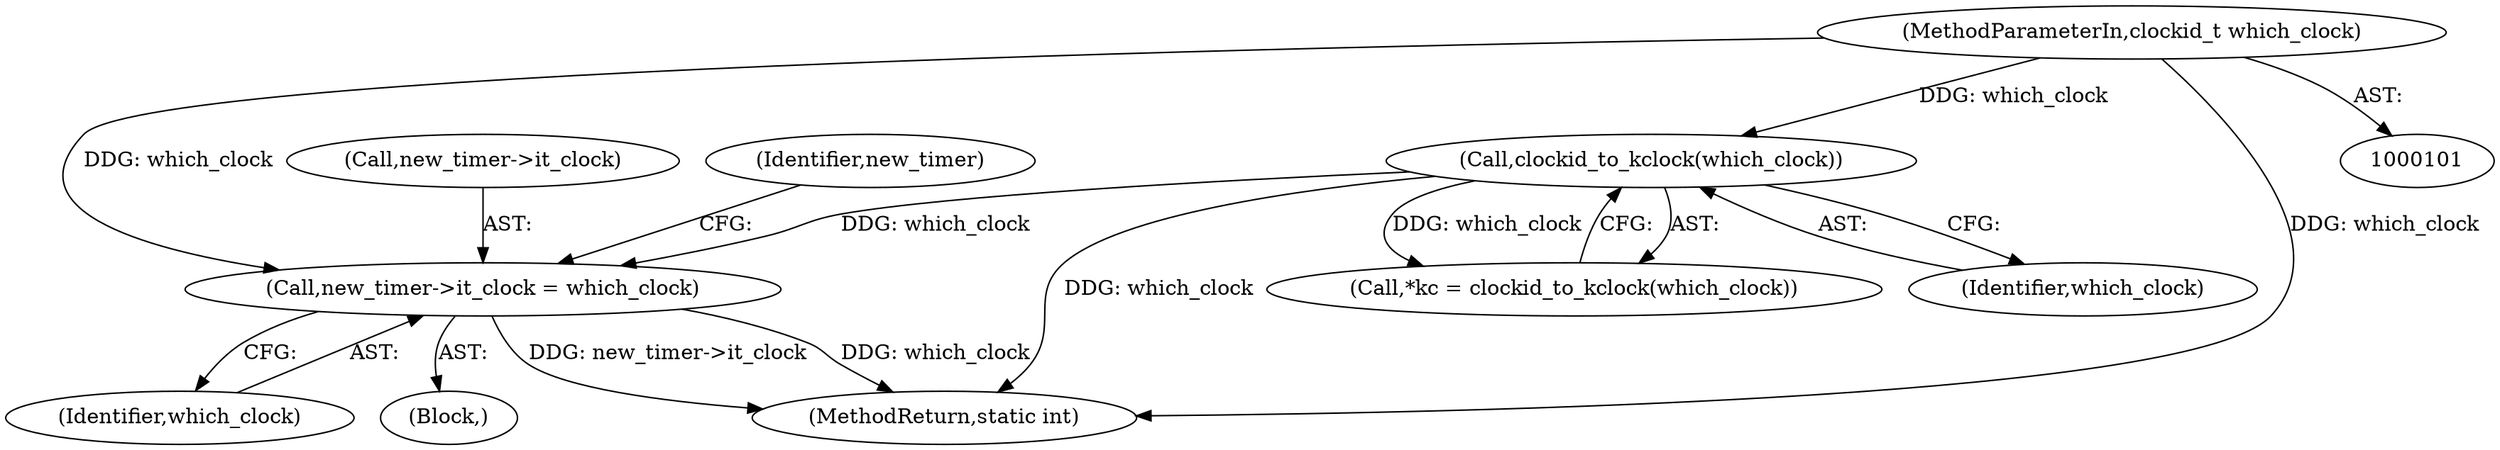 digraph "0_linux_78c9c4dfbf8c04883941445a195276bb4bb92c76_3@pointer" {
"1000170" [label="(Call,new_timer->it_clock = which_clock)"];
"1000109" [label="(Call,clockid_to_kclock(which_clock))"];
"1000102" [label="(MethodParameterIn,clockid_t which_clock)"];
"1000170" [label="(Call,new_timer->it_clock = which_clock)"];
"1000105" [label="(Block,)"];
"1000171" [label="(Call,new_timer->it_clock)"];
"1000110" [label="(Identifier,which_clock)"];
"1000174" [label="(Identifier,which_clock)"];
"1000107" [label="(Call,*kc = clockid_to_kclock(which_clock))"];
"1000109" [label="(Call,clockid_to_kclock(which_clock))"];
"1000366" [label="(MethodReturn,static int)"];
"1000177" [label="(Identifier,new_timer)"];
"1000102" [label="(MethodParameterIn,clockid_t which_clock)"];
"1000170" -> "1000105"  [label="AST: "];
"1000170" -> "1000174"  [label="CFG: "];
"1000171" -> "1000170"  [label="AST: "];
"1000174" -> "1000170"  [label="AST: "];
"1000177" -> "1000170"  [label="CFG: "];
"1000170" -> "1000366"  [label="DDG: new_timer->it_clock"];
"1000170" -> "1000366"  [label="DDG: which_clock"];
"1000109" -> "1000170"  [label="DDG: which_clock"];
"1000102" -> "1000170"  [label="DDG: which_clock"];
"1000109" -> "1000107"  [label="AST: "];
"1000109" -> "1000110"  [label="CFG: "];
"1000110" -> "1000109"  [label="AST: "];
"1000107" -> "1000109"  [label="CFG: "];
"1000109" -> "1000366"  [label="DDG: which_clock"];
"1000109" -> "1000107"  [label="DDG: which_clock"];
"1000102" -> "1000109"  [label="DDG: which_clock"];
"1000102" -> "1000101"  [label="AST: "];
"1000102" -> "1000366"  [label="DDG: which_clock"];
}
